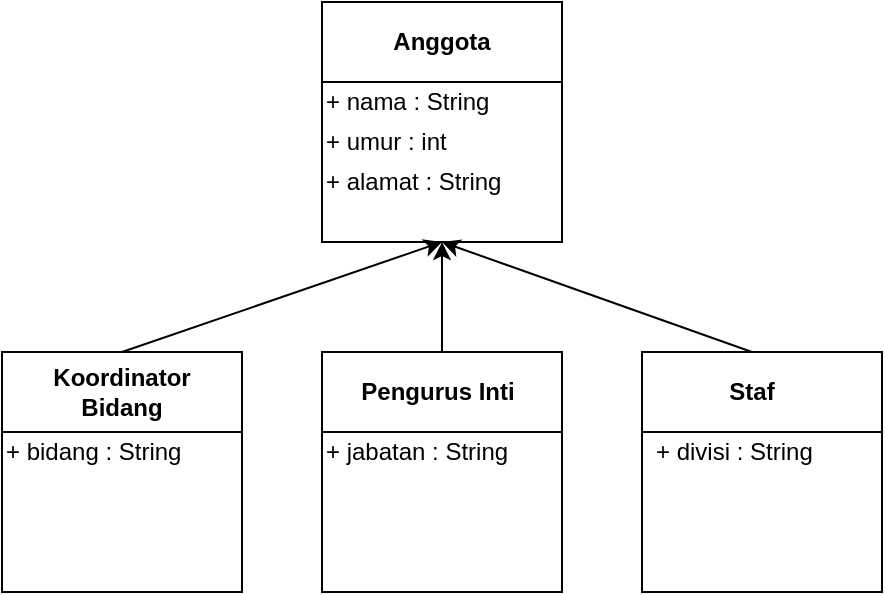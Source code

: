 <mxfile version="12.2.4" pages="1"><diagram id="HxcaStLx6A303_-KfxDP" name="Page-1"><mxGraphModel dx="766" dy="588" grid="1" gridSize="10" guides="1" tooltips="1" connect="1" arrows="1" fold="1" page="1" pageScale="1" pageWidth="850" pageHeight="1100" math="0" shadow="0"><root><mxCell id="0"/><mxCell id="1" parent="0"/><mxCell id="2" value="" style="whiteSpace=wrap;html=1;aspect=fixed;" parent="1" vertex="1"><mxGeometry x="240" y="25" width="120" height="120" as="geometry"/></mxCell><mxCell id="3" value="" style="rounded=0;whiteSpace=wrap;html=1;" parent="1" vertex="1"><mxGeometry x="240" y="25" width="120" height="40" as="geometry"/></mxCell><mxCell id="4" value="&lt;b&gt;Anggota&lt;/b&gt;" style="text;html=1;strokeColor=none;fillColor=none;align=center;verticalAlign=middle;whiteSpace=wrap;rounded=0;" parent="1" vertex="1"><mxGeometry x="280" y="35" width="40" height="20" as="geometry"/></mxCell><mxCell id="6" value="" style="whiteSpace=wrap;html=1;aspect=fixed;" parent="1" vertex="1"><mxGeometry x="400" y="200" width="120" height="120" as="geometry"/></mxCell><mxCell id="7" value="" style="whiteSpace=wrap;html=1;aspect=fixed;" parent="1" vertex="1"><mxGeometry x="240" y="200" width="120" height="120" as="geometry"/></mxCell><mxCell id="8" value="" style="whiteSpace=wrap;html=1;aspect=fixed;" parent="1" vertex="1"><mxGeometry x="80" y="200" width="120" height="120" as="geometry"/></mxCell><mxCell id="18" value="+ nama : String" style="text;html=1;strokeColor=none;fillColor=none;align=left;verticalAlign=middle;whiteSpace=wrap;rounded=0;" parent="1" vertex="1"><mxGeometry x="240" y="65" width="90" height="20" as="geometry"/></mxCell><mxCell id="19" value="+ umur : int" style="text;html=1;strokeColor=none;fillColor=none;align=left;verticalAlign=middle;whiteSpace=wrap;rounded=0;" parent="1" vertex="1"><mxGeometry x="240" y="85" width="90" height="20" as="geometry"/></mxCell><mxCell id="20" value="+ alamat : String" style="text;html=1;strokeColor=none;fillColor=none;align=left;verticalAlign=middle;whiteSpace=wrap;rounded=0;" parent="1" vertex="1"><mxGeometry x="240" y="105" width="90" height="20" as="geometry"/></mxCell><mxCell id="44" style="edgeStyle=orthogonalEdgeStyle;rounded=0;orthogonalLoop=1;jettySize=auto;html=1;entryX=0.5;entryY=1;entryDx=0;entryDy=0;" parent="1" source="25" target="2" edge="1"><mxGeometry relative="1" as="geometry"/></mxCell><mxCell id="25" value="" style="rounded=0;whiteSpace=wrap;html=1;" parent="1" vertex="1"><mxGeometry x="240" y="200" width="120" height="40" as="geometry"/></mxCell><mxCell id="26" value="&lt;b&gt;Pengurus Inti&lt;/b&gt;" style="text;html=1;strokeColor=none;fillColor=none;align=center;verticalAlign=middle;whiteSpace=wrap;rounded=0;" parent="1" vertex="1"><mxGeometry x="252.5" y="210" width="90" height="20" as="geometry"/></mxCell><mxCell id="27" value="+ jabatan : String" style="text;html=1;strokeColor=none;fillColor=none;align=left;verticalAlign=middle;whiteSpace=wrap;rounded=0;" parent="1" vertex="1"><mxGeometry x="240" y="240" width="100" height="20" as="geometry"/></mxCell><mxCell id="28" value="" style="rounded=0;whiteSpace=wrap;html=1;" parent="1" vertex="1"><mxGeometry x="400" y="200" width="120" height="40" as="geometry"/></mxCell><mxCell id="29" value="" style="rounded=0;whiteSpace=wrap;html=1;" parent="1" vertex="1"><mxGeometry x="80" y="200" width="120" height="40" as="geometry"/></mxCell><mxCell id="30" value="&lt;b&gt;Koordinator Bidang&lt;/b&gt;" style="text;html=1;strokeColor=none;fillColor=none;align=center;verticalAlign=middle;whiteSpace=wrap;rounded=0;" parent="1" vertex="1"><mxGeometry x="95" y="210" width="90" height="20" as="geometry"/></mxCell><mxCell id="31" value="&lt;b&gt;Staf&lt;/b&gt;" style="text;html=1;strokeColor=none;fillColor=none;align=center;verticalAlign=middle;whiteSpace=wrap;rounded=0;" parent="1" vertex="1"><mxGeometry x="410" y="210" width="90" height="20" as="geometry"/></mxCell><mxCell id="32" value="+ bidang : String" style="text;html=1;strokeColor=none;fillColor=none;align=left;verticalAlign=middle;whiteSpace=wrap;rounded=0;" parent="1" vertex="1"><mxGeometry x="80" y="240" width="100" height="20" as="geometry"/></mxCell><mxCell id="33" value="+ divisi : String" style="text;html=1;strokeColor=none;fillColor=none;align=left;verticalAlign=middle;whiteSpace=wrap;rounded=0;" parent="1" vertex="1"><mxGeometry x="405" y="240" width="100" height="20" as="geometry"/></mxCell><mxCell id="39" style="edgeStyle=orthogonalEdgeStyle;rounded=0;orthogonalLoop=1;jettySize=auto;html=1;exitX=0.5;exitY=1;exitDx=0;exitDy=0;" parent="1" source="33" target="33" edge="1"><mxGeometry relative="1" as="geometry"/></mxCell><mxCell id="45" value="" style="endArrow=classic;html=1;entryX=0.5;entryY=1;entryDx=0;entryDy=0;" parent="1" target="2" edge="1"><mxGeometry width="50" height="50" relative="1" as="geometry"><mxPoint x="140" y="200" as="sourcePoint"/><mxPoint x="190" y="150" as="targetPoint"/></mxGeometry></mxCell><mxCell id="47" value="" style="endArrow=classic;html=1;entryX=0.5;entryY=1;entryDx=0;entryDy=0;" parent="1" target="2" edge="1"><mxGeometry width="50" height="50" relative="1" as="geometry"><mxPoint x="455" y="200" as="sourcePoint"/><mxPoint x="505" y="150" as="targetPoint"/></mxGeometry></mxCell></root></mxGraphModel></diagram></mxfile>